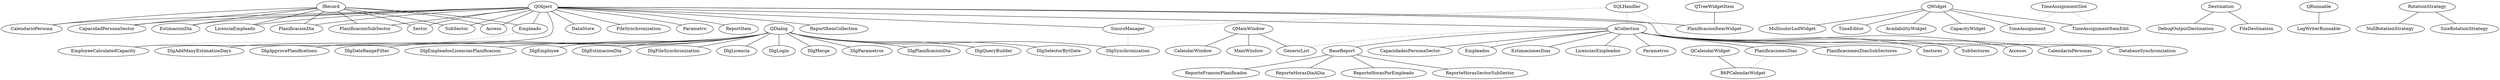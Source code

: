 graph G {
	graph [bb="-390.43,-311.91,657.85,474.01"];
	node [label="\N"];
	QObject	 [height=0.5,
		pos="26.925,-53.782",
		width=1.1193];
	Acceso	 [height=0.5,
		pos="110.25,-113.15",
		width=1.011];
	QObject -- Acceso	 [pos="48.383,-69.071 61.016,-78.072 76.92,-89.403 89.439,-98.323"];
	ACollection	 [height=0.5,
		pos="-76.361,-37.028",
		width=1.4985];
	QObject -- ACollection	 [pos="-11.242,-47.591 -16.643,-46.715 -22.257,-45.804 -27.822,-44.901"];
	CalendarioPersona	 [height=0.5,
		pos="29.834,-161.98",
		width=2.1484];
	QObject -- CalendarioPersona	 [pos="27.418,-72.136 27.956,-92.153 28.812,-123.99 29.347,-143.9"];
	CapacidadPersonaSector	 [height=0.5,
		pos="93.391,-50.979",
		width=2.7261];
	QObject -- CapacidadPersonaSector	 [pos="67.122,-52.087 67.231,-52.082 67.34,-52.078 67.45,-52.073"];
	DatabaseSynchronization	 [height=0.5,
		pos="-27.348,-25.68",
		width=2.7984];
	QObject -- DatabaseSynchronization	 [pos="0.42442,-40.06 0.31679,-40.005 0.20915,-39.949 0.1015,-39.893"];
	DataStore	 [height=0.5,
		pos="75.07,-140.21",
		width=1.2818];
	QObject -- DataStore	 [pos="36.668,-71.271 44.966,-86.167 56.835,-107.47 65.176,-122.45"];
	Empleado	 [height=0.5,
		pos="61.664,-72.089",
		width=1.2999];
	QObject -- Empleado	 [pos="53.255,-67.658 53.406,-67.738 53.556,-67.817 53.705,-67.895"];
	EmployeeCalculatedCapacity	 [height=0.5,
		pos="59.352,-11.99",
		width=3.2136];
	QObject -- EmployeeCalculatedCapacity	 [pos="40.489,-36.301 42.086,-34.243 43.717,-32.14 45.32,-30.074"];
	EstimacionDia	 [height=0.5,
		pos="62.376,-108.68",
		width=1.7693];
	QObject -- EstimacionDia	 [pos="38.142,-71.153 42.199,-77.436 46.784,-84.538 50.866,-90.859"];
	FileSynchronization	 [height=0.5,
		pos="31.558,23.085",
		width=2.2748];
	QObject -- FileSynchronization	 [pos="28.023,-35.566 28.761,-23.312 29.731,-7.2263 30.468,4.9995"];
	LicenciaEmpleado	 [height=0.5,
		pos="0.43717,-121.52",
		width=2.1484];
	QObject -- LicenciaEmpleado	 [pos="19.965,-71.579 16.164,-81.3 11.464,-93.321 7.6269,-103.13"];
	Parametro	 [height=0.5,
		pos="14.9,4.1586",
		width=1.3179];
	QObject -- Parametro	 [pos="23.186,-35.767 21.752,-28.857 20.115,-20.972 18.678,-14.045"];
	PlanificacionDia	 [height=0.5,
		pos="95.894,-87.841",
		width=1.9318];
	QObject -- PlanificacionDia	 [pos="54.183,-67.243 57.195,-68.73 60.285,-70.256 63.353,-71.771"];
	PlanificacionItemWidget	 [height=0.5,
		pos="129.11,-49.218",
		width=2.7803];
	QObject -- PlanificacionItemWidget	 [pos="67.31,-51.978 67.422,-51.973 67.534,-51.968 67.645,-51.963"];
	PlanificacionSubSector	 [height=0.5,
		pos="119.56,-81.22",
		width=2.5817];
	QObject -- PlanificacionSubSector	 [pos="60.631,-63.765 63.218,-64.531 65.861,-65.314 68.526,-66.103"];
	ReportItem	 [height=0.5,
		pos="84.044,0.97566",
		width=1.4263];
	QObject -- ReportItem	 [pos="44.062,-37.353 51.029,-30.674 59.081,-22.955 66.126,-16.202"];
	ReportItemCollection	 [height=0.5,
		pos="40.253,-140.19",
		width=2.4373];
	QObject -- ReportItemCollection	 [pos="29.751,-72.107 32.029,-86.869 35.213,-107.51 37.476,-122.19"];
	Sector	 [height=0.5,
		pos="8.0386,-146.88",
		width=0.92075];
	QObject -- Sector	 [pos="23.283,-71.732 19.939,-88.218 15.01,-112.52 11.669,-128.98"];
	SincroManager	 [height=0.5,
		pos="69.146,48.525",
		width=1.8234];
	QObject -- SincroManager	 [pos="34.279,-35.962 41.981,-17.298 54.01,11.85 61.734,30.565"];
	SubSector	 [height=0.5,
		pos="16.976,-102.75",
		width=1.2999];
	QObject -- SubSector	 [pos="23.277,-71.738 22.412,-75.997 21.489,-80.539 20.624,-84.797"];
	IRecord	 [height=0.5,
		pos="92.164,-161.33",
		width=1.0832];
	IRecord -- Acceso	 [pos="98.898,-143.39 100.42,-139.32 102.05,-135 103.57,-130.94"];
	IRecord -- CalendarioPersona	 [pos="53.043,-161.74 52.945,-161.74 52.848,-161.74 52.75,-161.74"];
	IRecord -- CapacidadPersonaSector	 [pos="92.366,-143.11 92.594,-122.66 92.961,-89.685 93.188,-69.228"];
	IRecord -- Empleado	 [pos="85.992,-143.27 80.7,-127.79 73.116,-105.6 67.827,-90.121"];
	IRecord -- EstimacionDia	 [pos="82.245,-143.8 79.131,-138.3 75.689,-132.21 72.557,-126.68"];
	IRecord -- LicenciaEmpleado	 [pos="63.644,-148.95 55.229,-145.3 45.901,-141.25 37.052,-137.41"];
	IRecord -- PlanificacionDia	 [pos="93.086,-143.16 93.66,-131.86 94.395,-117.37 94.97,-106.05"];
	IRecord -- PlanificacionSubSector	 [pos="98.381,-143.15 102.87,-130.04 108.89,-112.42 113.37,-99.326"];
	IRecord -- Sector	 [pos="55.51,-155.03 50.285,-154.14 44.947,-153.22 39.826,-152.34"];
	IRecord -- SubSector	 [pos="72.015,-145.63 61.401,-137.36 48.404,-127.24 37.705,-118.9"];
	Accesos	 [height=0.5,
		pos="-91.132,-91.531",
		width=1.1193];
	ACollection -- Accesos	 [pos="-81.279,-55.176 -82.891,-61.122 -84.679,-67.721 -86.285,-73.647"];
	BaseReport	 [height=0.5,
		pos="-151.54,44.635",
		width=1.4443];
	ACollection -- BaseReport	 [pos="-92.304,-19.709 -105.06,-5.8506 -122.87,13.49 -135.62,27.342"];
	CalendarioPersonas	 [height=0.5,
		pos="-85.625,-120.84",
		width=2.2387];
	ACollection -- CalendarioPersonas	 [pos="-78.371,-55.213 -79.925,-69.27 -82.066,-88.638 -83.619,-102.69"];
	CapacidadesPersonaSector	 [height=0.5,
		pos="-76.946,35.41",
		width=2.9247];
	ACollection -- CapacidadesPersonaSector	 [pos="-76.508,-18.749 -76.598,-7.6838 -76.711,6.3696 -76.8,17.388"];
	ACollection -- DatabaseSynchronization	 [pos="-31.871,-26.727 -31.696,-26.687 -31.525,-26.647 -31.359,-26.609",
		style=dotted];
	Empleados	 [height=0.5,
		pos="-133.17,-71.707",
		width=1.3902];
	ACollection -- Empleados	 [pos="-102.44,-52.946 -104.19,-54.015 -105.95,-55.09 -107.7,-56.157"];
	EstimacionesDias	 [height=0.5,
		pos="-127.74,-101.81",
		width=2.0582];
	ACollection -- EstimacionesDias	 [pos="-90.401,-54.73 -97.651,-63.871 -106.47,-74.992 -113.72,-84.129"];
	GenericList	 [height=0.5,
		pos="-171,-73.287",
		width=1.4443];
	ACollection -- GenericList	 [pos="-111.87,-50.632 -119.74,-53.647 -128.07,-56.839 -135.92,-59.847",
		style=dotted];
	LicenciasEmpleados	 [height=0.5,
		pos="-124.61,18.772",
		width=2.329];
	ACollection -- LicenciasEmpleados	 [pos="-91.364,-19.678 -97.007,-13.152 -103.43,-5.7222 -109.12,0.85496"];
	Parametros	 [height=0.5,
		pos="-93.353,53.615",
		width=1.4082];
	ACollection -- Parametros	 [pos="-79.799,-18.685 -82.767,-2.8554 -87.028,19.878 -89.977,35.608"];
	PlanificacionesDias	 [height=0.5,
		pos="-114.77,-138.15",
		width=2.2387];
	ACollection -- PlanificacionesDias	 [pos="-83.228,-55.106 -90.176,-73.398 -100.86,-101.53 -107.83,-119.89"];
	PlanificacionesDiasSubSectores	 [height=0.5,
		pos="-103.32,2.6745",
		width=3.4483];
	ACollection -- PlanificacionesDiasSubSectores	 [pos="-88.58,-19.035 -89.36,-17.886 -90.146,-16.729 -90.927,-15.579"];
	Sectores	 [height=0.5,
		pos="-152.73,-15.579",
		width=1.1193];
	ACollection -- Sectores	 [pos="-117.68,-25.425 -117.96,-25.346 -118.24,-25.267 -118.52,-25.188"];
	SubSectores	 [height=0.5,
		pos="-138.63,-39.719",
		width=1.4985];
	ACollection -- SubSectores	 [pos="-129.97,-39.344 -130.14,-39.352 -130.3,-39.359 -130.46,-39.365"];
	QWidget	 [height=0.5,
		pos="458.49,-100.83",
		width=1.2096];
	AvailabilityWidget	 [height=0.5,
		pos="504.95,-171.34",
		width=2.2026];
	QWidget -- AvailabilityWidget	 [pos="469.97,-118.26 476.96,-128.86 485.87,-142.39 492.95,-153.13"];
	CapacityWidget	 [height=0.5,
		pos="427.36,-176.87",
		width=1.8957];
	QWidget -- CapacityWidget	 [pos="451.11,-118.85 446.18,-130.89 439.73,-146.66 434.79,-158.72"];
	MulticolorLedWidget	 [height=0.5,
		pos="401.52,-38.77",
		width=2.4734];
	QWidget -- MulticolorLedWidget	 [pos="442.92,-83.873 435.14,-75.403 425.74,-65.159 417.86,-56.575"];
	TimeAssignment	 [height=0.5,
		pos="540.27,-85.752",
		width=2.004];
	QWidget -- TimeAssignment	 [pos="498.42,-93.469 498.58,-93.439 498.75,-93.409 498.91,-93.379"];
	TimeAssignmentItemEdit	 [height=0.5,
		pos="494.54,-25.495",
		width=2.8706];
	QWidget -- TimeAssignmentItemEdit	 [pos="467.03,-82.978 472.74,-71.056 480.21,-55.431 485.93,-43.482"];
	TimeEditor	 [height=0.5,
		pos="377.46,-113.61",
		width=1.4443];
	QWidget -- TimeEditor	 [pos="417.5,-107.3 417.34,-107.32 417.19,-107.35 417.03,-107.37"];
	QCalendarWidget	 [height=0.5,
		pos="-170.28,-293.91",
		width=2.0943];
	B6PCalendarWidget	 [height=0.5,
		pos="-145,-218.86",
		width=2.329];
	QCalendarWidget -- B6PCalendarWidget	 [pos="-164.16,-275.74 -160.19,-263.94 -155.03,-248.63 -151.07,-236.86"];
	ReporteFrancosPlanificados	 [height=0.5,
		pos="-240.37,32.303",
		width=3.0511];
	BaseReport -- ReporteFrancosPlanificados	 [pos="-199.85,37.928 -200.02,37.905 -200.18,37.882 -200.34,37.86"];
	ReporteHorasDiaADia	 [height=0.5,
		pos="-155.6,133.95",
		width=2.5276];
	BaseReport -- ReporteHorasDiaADia	 [pos="-152.36,62.709 -153.06,78.204 -154.07,100.41 -154.78,115.9"];
	ReporteHorasPorEmpleado	 [height=0.5,
		pos="-194.29,114",
		width=2.997];
	BaseReport -- ReporteHorasPorEmpleado	 [pos="-162.55,62.499 -168.88,72.775 -176.82,85.65 -183.17,95.956"];
	ReporteHorasSectorSubSector	 [height=0.5,
		pos="-225.22,77.681",
		width=3.2858];
	BaseReport -- ReporteHorasSectorSubSector	 [pos="-183.64,59.034 -184.73,59.521 -185.82,60.01 -186.91,60.501"];
	QMainWindow	 [height=0.5,
		pos="-249.93,-103.81",
		width=1.8596];
	CalendarWindow	 [height=0.5,
		pos="-299.14,-169.16",
		width=2.0401];
	QMainWindow -- CalendarWindow	 [pos="-263.38,-121.67 -270.32,-130.89 -278.77,-142.11 -285.71,-151.33"];
	QMainWindow -- GenericList	 [pos="-211.39,-88.908 -209.51,-88.182 -207.63,-87.454 -205.76,-86.732"];
	MainWindow	 [height=0.5,
		pos="-329.98,-79.224",
		width=1.679];
	QMainWindow -- MainWindow	 [pos="-294.17,-90.225 -294.32,-90.18 -294.46,-90.136 -294.61,-90.091"];
	Destination	 [height=0.5,
		pos="-105.65,320.6",
		width=1.4263];
	DebugOutputDestination	 [height=0.5,
		pos="-61.751,378.01",
		width=2.7442];
	Destination -- DebugOutputDestination	 [pos="-92.238,338.14 -86.892,345.13 -80.747,353.17 -75.38,360.19"];
	FileDestination	 [height=0.5,
		pos="-129.6,252.39",
		width=1.8054];
	Destination -- FileDestination	 [pos="-111.94,302.68 -115.43,292.73 -119.77,280.39 -123.27,270.43"];
	QDialog	 [height=0.5,
		pos="193.64,185.53",
		width=1.1374];
	DlgAddManyEstimationDays	 [height=0.5,
		pos="187.32,282.24",
		width=3.2317];
	QDialog -- DlgAddManyEstimationDays	 [pos="192.45,203.72 191.32,221.01 189.63,246.87 188.5,264.13"];
	DlgApprovePlanifications	 [height=0.5,
		pos="123.65,261.91",
		width=2.8525];
	QDialog -- DlgApprovePlanifications	 [pos="178.11,202.48 166.83,214.79 151.6,231.41 140.12,243.94"];
	DlgDateRangeFilter	 [height=0.5,
		pos="152.71,275.84",
		width=2.2748];
	QDialog -- DlgDateRangeFilter	 [pos="185.56,203.37 178.43,219.1 168.09,241.92 160.92,257.73"];
	DlgEmpleadosLicenciasPlanificacion	 [height=0.5,
		pos="149.26,209.28",
		width=3.9899];
	QDialog -- DlgEmpleadosLicenciasPlanificacion	 [pos="167.57,199.48 167.42,199.56 167.26,199.64 167.11,199.72"];
	DlgEmployee	 [height=0.5,
		pos="122.43,230.33",
		width=1.661];
	QDialog -- DlgEmployee	 [pos="169.93,200.45 162.97,204.83 155.33,209.64 148.25,214.09"];
	DlgEstimacionDia	 [height=0.5,
		pos="252.6,183.13",
		width=2.1304];
	QDialog -- DlgEstimacionDia	 [pos="234.59,183.86 234.75,183.86 234.91,183.85 235.06,183.84"];
	DlgFileSynchronization	 [height=0.5,
		pos="278.34,218.53",
		width=2.6359];
	QDialog -- DlgFileSynchronization	 [pos="224.7,197.63 228.57,199.14 232.58,200.7 236.58,202.26"];
	DlgLicencia	 [height=0.5,
		pos="229.09,268.92",
		width=1.4985];
	QDialog -- DlgLicencia	 [pos="201.34,203.63 207.28,217.61 215.47,236.88 221.41,250.86"];
	DlgLogin	 [height=0.5,
		pos="262.74,121.56",
		width=1.2457];
	QDialog -- DlgLogin	 [pos="211.44,169.06 221.67,159.58 234.5,147.71 244.77,138.2"];
	DlgMerge	 [height=0.5,
		pos="291.7,179.02",
		width=1.3179];
	QDialog -- DlgMerge	 [pos="234.38,182.83 237.85,182.6 241.38,182.36 244.89,182.13"];
	DlgParametros	 [height=0.5,
		pos="196.72,243.52",
		width=1.7693];
	QDialog -- DlgParametros	 [pos="194.6,203.56 194.97,210.48 195.39,218.37 195.75,225.3"];
	DlgPlanificacionDia	 [height=0.5,
		pos="230.93,137.47",
		width=2.3109];
	QDialog -- DlgPlanificacionDia	 [pos="206.9,168.45 210.16,164.24 213.67,159.72 216.97,155.47"];
	DlgQueryBuilder	 [height=0.5,
		pos="286.17,143.09",
		width=2.004];
	QDialog -- DlgQueryBuilder	 [pos="222.16,172.45 231.4,168.21 241.75,163.46 251.39,159.04"];
	DlgSelectorBytDate	 [height=0.5,
		pos="253.11,242.23",
		width=2.2748];
	QDialog -- DlgSelectorBytDate	 [pos="210.85,201.93 218.25,208.99 226.93,217.27 234.49,224.48"];
	DlgSynchronization	 [height=0.5,
		pos="131,113.23",
		width=2.2567];
	QDialog -- DlgSynchronization	 [pos="178.8,168.4 169.03,157.12 156.27,142.4 146.4,131"];
	Empleado -- EmployeeCalculatedCapacity	 [pos="60.97,-54.058 60.678,-46.451 60.338,-37.614 60.045,-30.009",
		style=dotted];
	QRunnable	 [height=0.5,
		pos="50.395,-244.68",
		width=1.4082];
	LogWriterRunnable	 [height=0.5,
		pos="121.6,-255.32",
		width=2.2748];
	QRunnable -- LogWriterRunnable	 [pos="97.496,-251.72 97.6,-251.73 97.703,-251.75 97.806,-251.76"];
	RotationStrategy	 [height=0.5,
		pos="460.35,398.6",
		width=1.9498];
	NullRotationStrategy	 [height=0.5,
		pos="504.25,456.01",
		width=2.3831];
	RotationStrategy -- NullRotationStrategy	 [pos="474,416.45 479.24,423.3 485.21,431.11 490.46,437.98"];
	SizeRotationStrategy	 [height=0.5,
		pos="436.4,330.39",
		width=2.3651];
	RotationStrategy -- SizeRotationStrategy	 [pos="453.93,380.32 450.5,370.53 446.27,358.51 442.83,348.72"];
	PlanificacionesDias -- B6PCalendarWidget	 [pos="-121.63,-156.46 -126.61,-169.77 -133.32,-187.68 -138.28,-200.9",
		style=dotted];
	QTreeWidgetItem	 [height=0.5,
		pos="197.44,-131.38",
		width=2.1123];
	QTreeWidgetItem -- PlanificacionItemWidget	 [pos="182.61,-113.55 171.23,-99.864 155.58,-81.043 144.14,-67.294"];
	SincroManager -- DlgSynchronization	 [pos="86.049,66.206 94.777,75.337 105.4,86.445 114.12,95.572",
		style=dotted];
	TimeAssignmentSlot	 [height=0.5,
		pos="571.41,-15.325",
		width=2.4012];
	TimeAssignmentSlot -- TimeAssignment	 [pos="563.39,-33.462 558.78,-43.895 553,-56.968 548.37,-67.432",
		style=dotted];
	TimeAssignmentSlot -- TimeAssignmentItemEdit	 [pos="498.25,-25.005 498.1,-25.024 497.96,-25.043 497.82,-25.061",
		style=dotted];
	SQLHandler	 [height=0.5,
		pos="-27.703,49.86",
		width=1.5526];
	SQLHandler -- ACollection	 [pos="-37.785,31.857 -46.136,16.945 -57.944,-4.1417 -66.292,-19.048",
		style=dotted];
	SQLHandler -- DatabaseSynchronization	 [pos="-27.617,31.574 -27.561,19.697 -27.489,4.2809 -27.433,-7.5623",
		style=dotted];
	SQLHandler -- SincroManager	 [pos="28.354,49.087 28.437,49.086 28.521,49.085 28.605,49.084",
		style=dotted];
}
